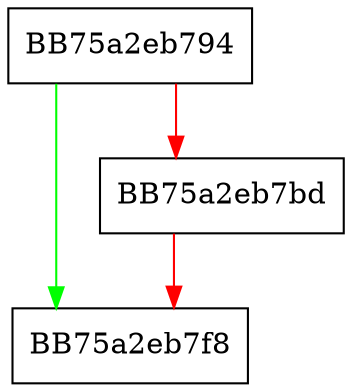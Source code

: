 digraph _Change_array {
  node [shape="box"];
  graph [splines=ortho];
  BB75a2eb794 -> BB75a2eb7f8 [color="green"];
  BB75a2eb794 -> BB75a2eb7bd [color="red"];
  BB75a2eb7bd -> BB75a2eb7f8 [color="red"];
}